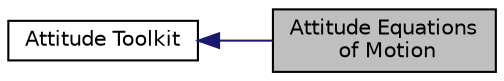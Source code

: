 digraph "Attitude Equations of Motion"
{
  edge [fontname="Helvetica",fontsize="10",labelfontname="Helvetica",labelfontsize="10"];
  node [fontname="Helvetica",fontsize="10",shape=record];
  rankdir=LR;
  Node0 [label="Attitude Equations\l of Motion",height=0.2,width=0.4,color="black", fillcolor="grey75", style="filled", fontcolor="black"];
  Node1 [label="Attitude Toolkit",height=0.2,width=0.4,color="black", fillcolor="white", style="filled",URL="$group__AttitudeToolkit.html"];
  Node1->Node0 [shape=plaintext, color="midnightblue", dir="back", style="solid"];
}
